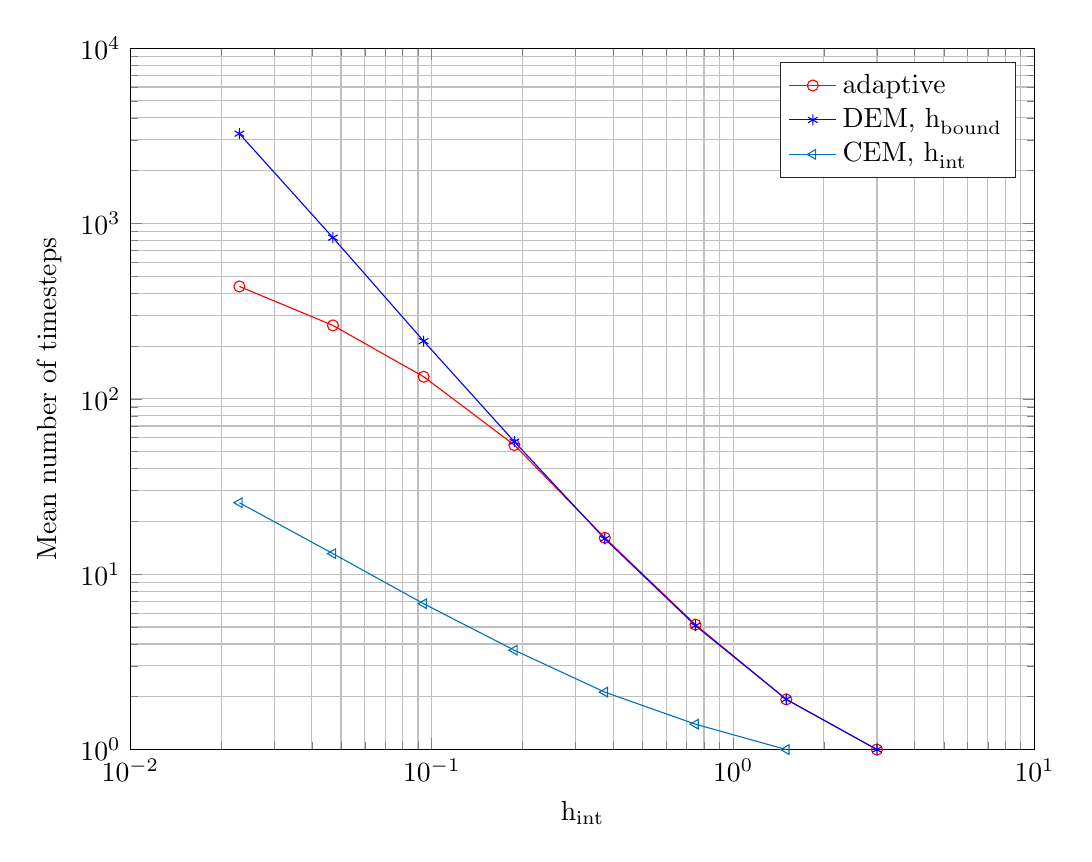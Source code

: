 % This file was created by matlab2tikz.
%
%The latest updates can be retrieved from
%  http://www.mathworks.com/matlabcentral/fileexchange/22022-matlab2tikz-matlab2tikz
%where you can also make suggestions and rate matlab2tikz.
%
\definecolor{mycolor1}{rgb}{0.0,0.447,0.741}%
%
\begin{tikzpicture}

\begin{axis}[%
width=4.521in,
height=3.507in,
at={(0.758in,0.54in)},
scale only axis,
xmode=log,
xmin=0.01,
xmax=10,
xminorticks=true,
xlabel={$\text{h}_{\text{int}}$},
xmajorgrids,
xminorgrids,
ymode=log,
ymin=1,
ymax=10000,
yminorticks=true,
ylabel={Mean number of timesteps},
ymajorgrids,
yminorgrids,
axis background/.style={fill=white},
legend style={legend cell align=left,align=left,draw=white!15!black}
]
\addplot [color=red,solid,mark=o,mark options={solid}]
  table[row sep=crcr]{%
3	1\\
1.5	1.933\\
0.75	5.159\\
0.375	16.128\\
0.188	54.538\\
0.094	133.727\\
0.047	262.352\\
0.023	437.531\\
};
\addlegendentry{adaptive};

\addplot [color=blue,solid,mark=asterisk,mark options={solid}]
  table[row sep=crcr]{%
3	1\\
1.5	1.935\\
0.75	5.086\\
0.375	15.933\\
0.188	56.999\\
0.094	213.495\\
0.047	830.632\\
0.023	3252.896\\
};
\addlegendentry{$\text{DEM, h}_{\text{bound}}$};

\addplot [color=mycolor1,solid,mark=triangle,mark options={solid,rotate=90}]
  table[row sep=crcr]{%
3	0\\
1.5	1\\
0.75	1.395\\
0.375	2.126\\
0.188	3.687\\
0.094	6.788\\
0.047	13.105\\
0.023	25.562\\
};
\addlegendentry{$\text{CEM, h}_{\text{int}}$};

\end{axis}
\end{tikzpicture}%